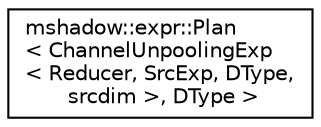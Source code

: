 digraph "Graphical Class Hierarchy"
{
 // LATEX_PDF_SIZE
  edge [fontname="Helvetica",fontsize="10",labelfontname="Helvetica",labelfontsize="10"];
  node [fontname="Helvetica",fontsize="10",shape=record];
  rankdir="LR";
  Node0 [label="mshadow::expr::Plan\l\< ChannelUnpoolingExp\l\< Reducer, SrcExp, DType,\l srcdim \>, DType \>",height=0.2,width=0.4,color="black", fillcolor="white", style="filled",URL="$structmshadow_1_1expr_1_1Plan_3_01ChannelUnpoolingExp_3_01Reducer_00_01SrcExp_00_01DType_00_01srcdim_01_4_00_01DType_01_4.html",tooltip=" "];
}
